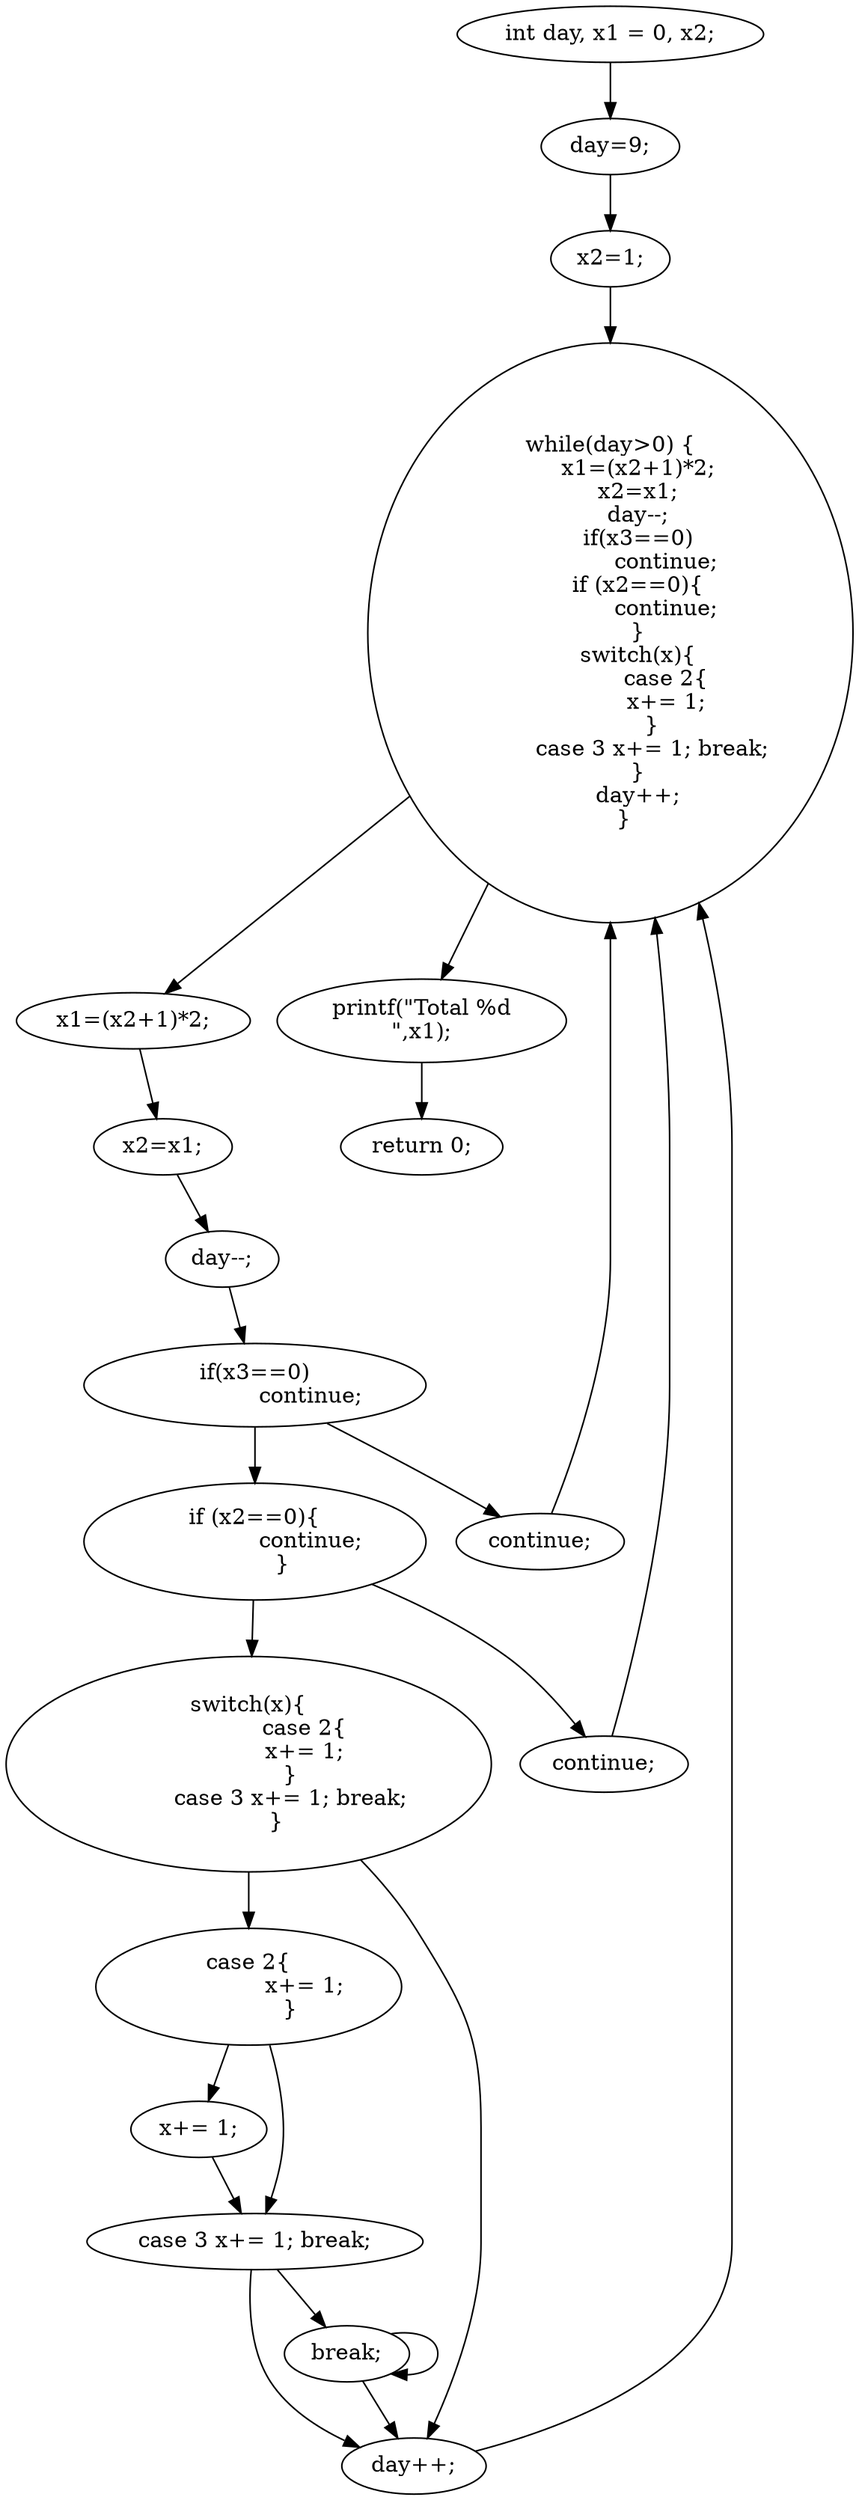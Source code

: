 digraph {
"test.c#main#4#28#5#5" [label="int day, x1 = 0, x2;"];
"test.c#main#4#28#6#6" [label="day=9;"];
"test.c#main#4#28#7#7" [label="x2=1;"];
"test.c#main#4#28#8#24" [label="while(day>0) {\n        x1=(x2+1)*2;\n        x2=x1;\n        day--;\n        if(x3==0)\n        	continue;\n        if (x2==0){\n        	continue;\n        }\n        switch(x){\n        	case 2{\n            	x+= 1;\n            }\n            case 3 x+= 1; break;\n        }\n        day++;\n    }"];
"test.c#main#4#28#8#24#9#9" [label="x1=(x2+1)*2;"];
"test.c#main#4#28#25#25" [label="printf(\"Total %d\n\",x1);"];
"test.c#main#4#28#8#24#10#10" [label="x2=x1;"];
"test.c#main#4#28#8#24#11#11" [label="day--;"];
"test.c#main#4#28#8#24#12#13" [label="if(x3==0)\n        	continue;"];
"test.c#main#4#28#8#24#12#13#13#13" [label="continue;"];
"test.c#main#4#28#8#24#14#16" [label="if (x2==0){\n        	continue;\n        }"];
"test.c#main#4#28#8#24#14#16#15#15" [label="continue;"];
"test.c#main#4#28#8#24#17#22" [label="switch(x){\n        	case 2{\n            	x+= 1;\n            }\n            case 3 x+= 1; break;\n        }"];
"test.c#main#4#28#8#24#17#22#18#20" [label="case 2{\n            	x+= 1;\n            }"];
"test.c#main#4#28#8#24#23#23" [label="day++;"];
"test.c#main#4#28#8#24#17#22#18#20#19#19" [label="x+= 1;"];
"test.c#main#4#28#8#24#17#22#21#21" [label="case 3 x+= 1; break;"];
"test.c#main#4#28#8#24#17#22#21#21#21#21" [label="break;"];
"test.c#main#4#28#27#27" [label="return 0;"];
"test.c#main#4#28#5#5" -> "test.c#main#4#28#6#6";
"test.c#main#4#28#6#6" -> "test.c#main#4#28#7#7";
"test.c#main#4#28#7#7" -> "test.c#main#4#28#8#24";
"test.c#main#4#28#8#24" -> "test.c#main#4#28#8#24#9#9";
"test.c#main#4#28#8#24" -> "test.c#main#4#28#25#25";
"test.c#main#4#28#8#24#9#9" -> "test.c#main#4#28#8#24#10#10";
"test.c#main#4#28#25#25" -> "test.c#main#4#28#27#27";
"test.c#main#4#28#8#24#10#10" -> "test.c#main#4#28#8#24#11#11";
"test.c#main#4#28#8#24#11#11" -> "test.c#main#4#28#8#24#12#13";
"test.c#main#4#28#8#24#12#13" -> "test.c#main#4#28#8#24#12#13#13#13";
"test.c#main#4#28#8#24#12#13" -> "test.c#main#4#28#8#24#14#16";
"test.c#main#4#28#8#24#12#13#13#13" -> "test.c#main#4#28#8#24";
"test.c#main#4#28#8#24#14#16" -> "test.c#main#4#28#8#24#14#16#15#15";
"test.c#main#4#28#8#24#14#16" -> "test.c#main#4#28#8#24#17#22";
"test.c#main#4#28#8#24#14#16#15#15" -> "test.c#main#4#28#8#24";
"test.c#main#4#28#8#24#17#22" -> "test.c#main#4#28#8#24#17#22#18#20";
"test.c#main#4#28#8#24#17#22" -> "test.c#main#4#28#8#24#23#23";
"test.c#main#4#28#8#24#17#22#18#20" -> "test.c#main#4#28#8#24#17#22#18#20#19#19";
"test.c#main#4#28#8#24#17#22#18#20" -> "test.c#main#4#28#8#24#17#22#21#21";
"test.c#main#4#28#8#24#23#23" -> "test.c#main#4#28#8#24";
"test.c#main#4#28#8#24#17#22#18#20#19#19" -> "test.c#main#4#28#8#24#17#22#21#21";
"test.c#main#4#28#8#24#17#22#21#21" -> "test.c#main#4#28#8#24#17#22#21#21#21#21";
"test.c#main#4#28#8#24#17#22#21#21" -> "test.c#main#4#28#8#24#23#23";
"test.c#main#4#28#8#24#17#22#21#21#21#21" -> "test.c#main#4#28#8#24#17#22#21#21#21#21";
"test.c#main#4#28#8#24#17#22#21#21#21#21" -> "test.c#main#4#28#8#24#23#23";
}
